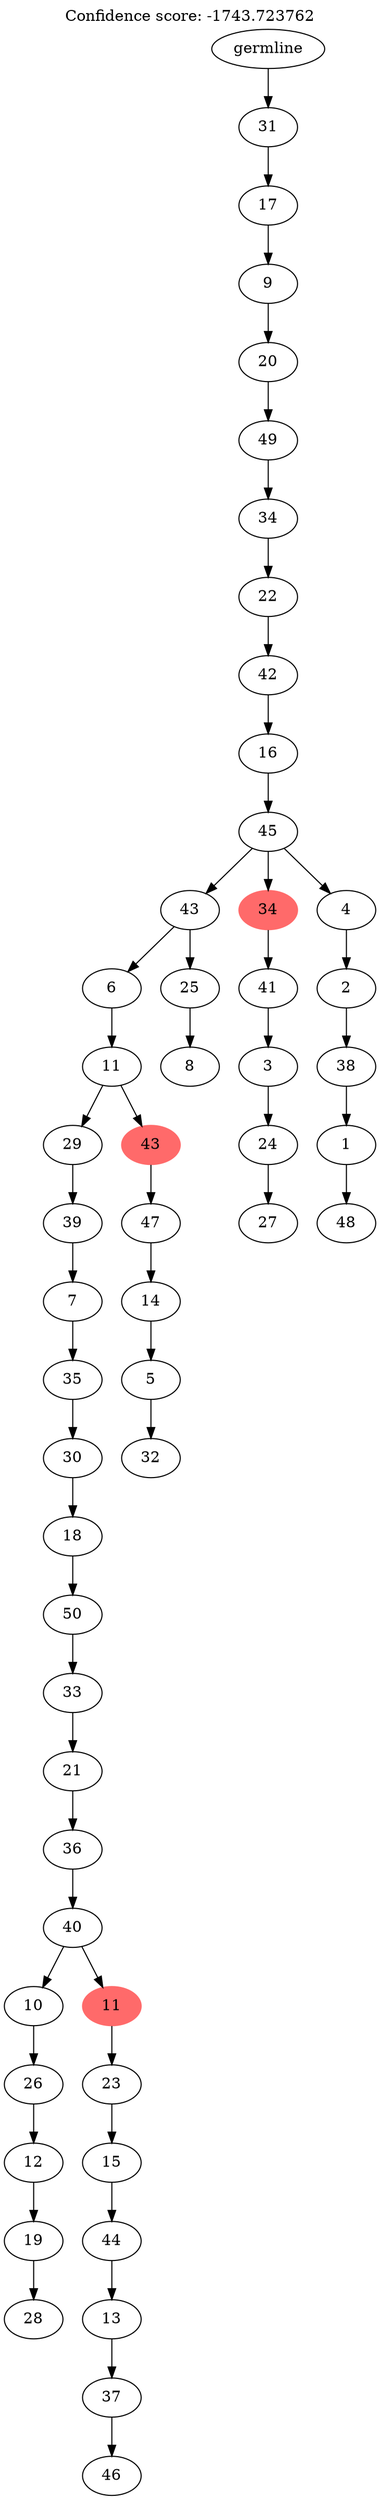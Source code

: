 digraph g {
	"52" -> "53";
	"53" [label="28"];
	"51" -> "52";
	"52" [label="19"];
	"50" -> "51";
	"51" [label="12"];
	"49" -> "50";
	"50" [label="26"];
	"47" -> "48";
	"48" [label="46"];
	"46" -> "47";
	"47" [label="37"];
	"45" -> "46";
	"46" [label="13"];
	"44" -> "45";
	"45" [label="44"];
	"43" -> "44";
	"44" [label="15"];
	"42" -> "43";
	"43" [label="23"];
	"41" -> "42";
	"42" [color=indianred1, style=filled, label="11"];
	"41" -> "49";
	"49" [label="10"];
	"40" -> "41";
	"41" [label="40"];
	"39" -> "40";
	"40" [label="36"];
	"38" -> "39";
	"39" [label="21"];
	"37" -> "38";
	"38" [label="33"];
	"36" -> "37";
	"37" [label="50"];
	"35" -> "36";
	"36" [label="18"];
	"34" -> "35";
	"35" [label="30"];
	"33" -> "34";
	"34" [label="35"];
	"32" -> "33";
	"33" [label="7"];
	"31" -> "32";
	"32" [label="39"];
	"29" -> "30";
	"30" [label="32"];
	"28" -> "29";
	"29" [label="5"];
	"27" -> "28";
	"28" [label="14"];
	"26" -> "27";
	"27" [label="47"];
	"25" -> "26";
	"26" [color=indianred1, style=filled, label="43"];
	"25" -> "31";
	"31" [label="29"];
	"24" -> "25";
	"25" [label="11"];
	"22" -> "23";
	"23" [label="8"];
	"21" -> "22";
	"22" [label="25"];
	"21" -> "24";
	"24" [label="6"];
	"19" -> "20";
	"20" [label="27"];
	"18" -> "19";
	"19" [label="24"];
	"17" -> "18";
	"18" [label="3"];
	"16" -> "17";
	"17" [label="41"];
	"14" -> "15";
	"15" [label="48"];
	"13" -> "14";
	"14" [label="1"];
	"12" -> "13";
	"13" [label="38"];
	"11" -> "12";
	"12" [label="2"];
	"10" -> "11";
	"11" [label="4"];
	"10" -> "16";
	"16" [color=indianred1, style=filled, label="34"];
	"10" -> "21";
	"21" [label="43"];
	"9" -> "10";
	"10" [label="45"];
	"8" -> "9";
	"9" [label="16"];
	"7" -> "8";
	"8" [label="42"];
	"6" -> "7";
	"7" [label="22"];
	"5" -> "6";
	"6" [label="34"];
	"4" -> "5";
	"5" [label="49"];
	"3" -> "4";
	"4" [label="20"];
	"2" -> "3";
	"3" [label="9"];
	"1" -> "2";
	"2" [label="17"];
	"0" -> "1";
	"1" [label="31"];
	"0" [label="germline"];
	labelloc="t";
	label="Confidence score: -1743.723762";
}
